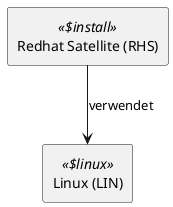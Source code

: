 @startuml

skinparam monochrome true
skinparam componentStyle uml2


show stereotype

rectangle Redhat__F_Satellite__F___N_RHS__O_ as "Redhat Satellite (RHS)" <<$install>> {
}

rectangle Linux__F___N_LIN__O_ as "Linux (LIN)" <<$linux>> {
}
Redhat__F_Satellite__F___N_RHS__O_ -down-> Linux__F___N_LIN__O_ : verwendet 

' Begin Protected Region [[layouting]]

' End Protected Region   [[layouting]]
@enduml
' Actifsource ID=[dc5bfacd-eaac-11e8-88d3-bfc6b992bdec,15fbe94d-0e1a-11e9-8b4c-f9aec93d8b56,Hash]
